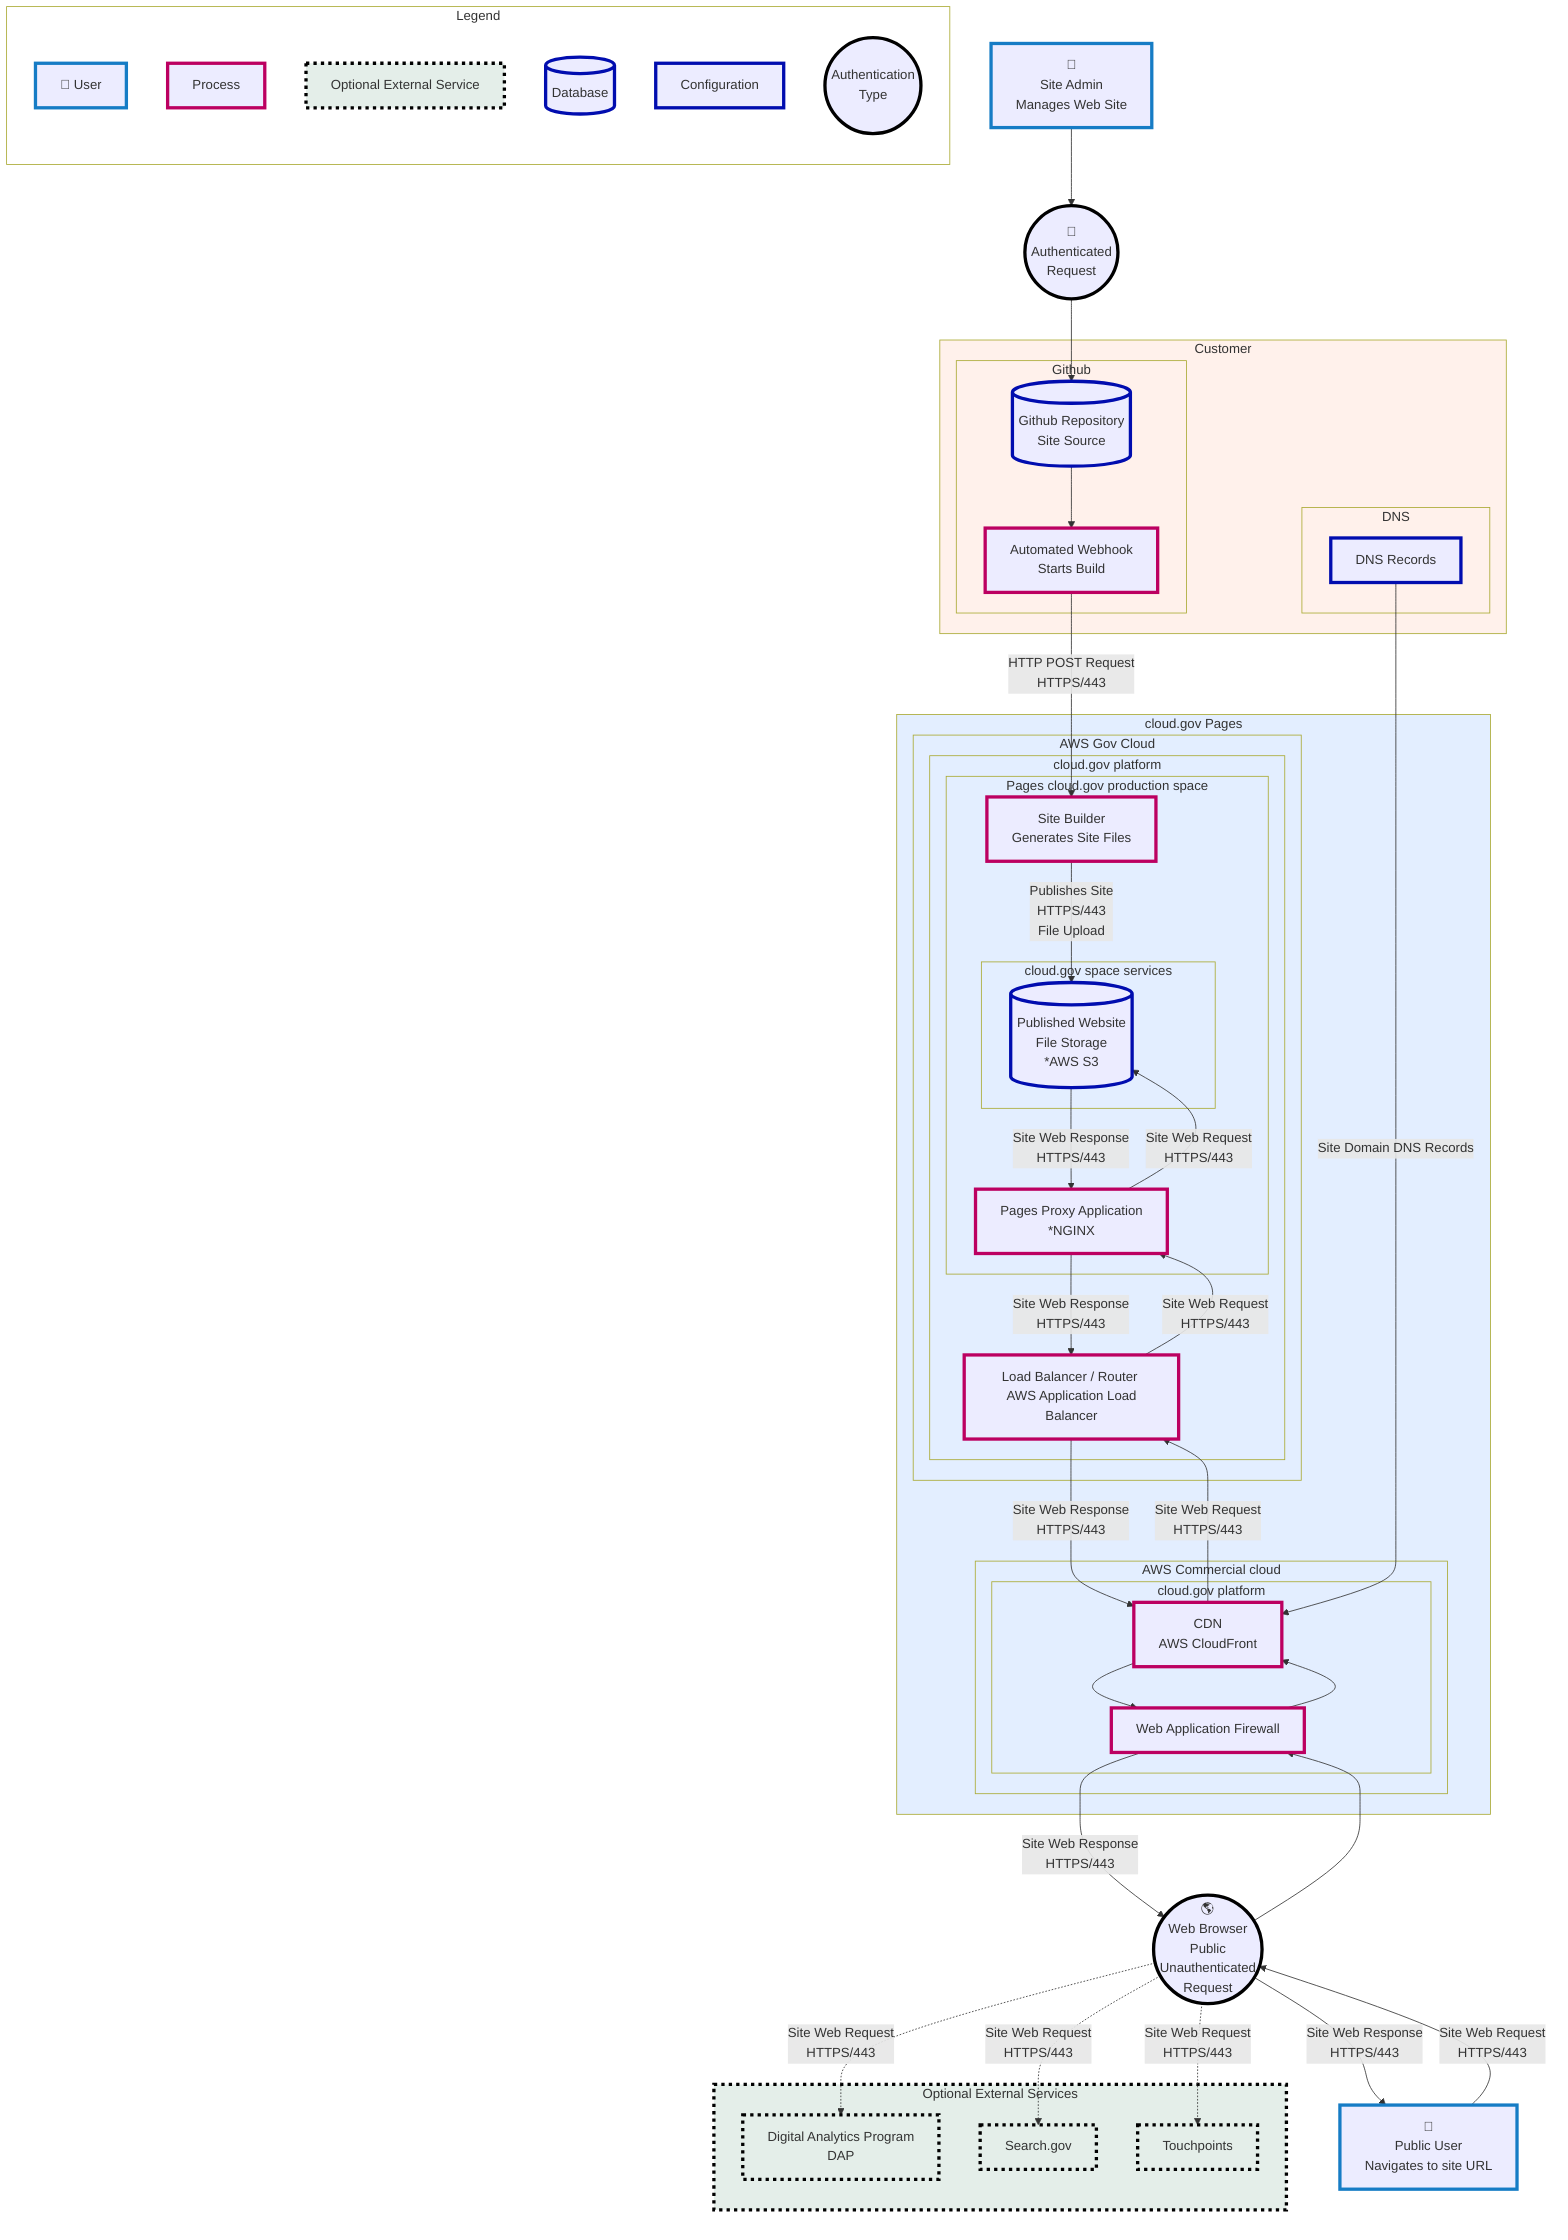 flowchart TB
  %% Styles
  classDef userStyle stroke:#167CC5,stroke-width:4px
  classDef processStyle stroke:#bc0061,stroke-width:4px
  classDef externalStyle fill:#e4eee9,stroke:#000,stroke-width:4px,stroke-dasharray: 4 5
  classDef decisionStyle stroke:#ea8d02,stroke-width:4px
  classDef dbStyle stroke:#010daf,stroke-width:4px
  classDef authStyle stroke:#000000,stroke-width:4px

  %% Style Subgrapohs
  classDef customerGraphStyle fill:#FFF1EB
  classDef cgGraphStyle fill:#E3EEFF
  classDef blank fill:#fff;

  %% Component Defintions

  %% Users
  admin["👤  <br/> Site Admin <br/> Manages Web Site"]:::userStyle
  user["👤  <br/> Public User <br/> Navigates to site URL"]:::userStyle

  %% Processors
  aws_cdn[CDN <br/> AWS CloudFront]:::processStyle
  aws_load_balancer[Load Balancer / Router <br/> AWS Application Load Balancer]:::processStyle
  pages_proxy[Pages Proxy Application <br/> *NGINX]:::processStyle
  pages_builder[Site Builder <br/> Generates Site Files]:::processStyle
  waf[Web Application Firewall]:::processStyle

  %% Databases
  s3[(Published Website <br/> File Storage <br/> *AWS S3)]:::dbStyle

  %% Customers Components
  dns_config[DNS Records]:::dbStyle
  github[(Github Repository <br/> Site Source)]:::dbStyle
  auth(("🔐 <br/> Authenticated <br/> Request")):::authStyle
  public_auth(("🌎 <br/> Web Browser <br/> Public <br/> Unauthenticated <br/> Request")):::authStyle
  webhook[Automated Webhook<br/>Starts Build]:::processStyle

  %% External Services
  search[Search.gov]:::externalStyle
  dap[Digital Analytics Program <br/> DAP]:::externalStyle
  touchpoints[Touchpoints]:::externalStyle

  %% Public Flow
  public_auth -.  Site Web Request <br /> HTTPS/443 .-> dap
  public_auth -.  Site Web Request <br /> HTTPS/443 .-> search
  public_auth -.  Site Web Request <br /> HTTPS/443 .-> touchpoints
  user --  Site Web Request <br /> HTTPS/443 --> public_auth --> waf --> aws_cdn
  waf -- Site Web Response <br /> HTTPS/443 --> public_auth --  Site Web Response <br /> HTTPS/443  --> user
  aws_cdn --> waf
  aws_cdn -- Site Web Request <br /> HTTPS/443 --> aws_load_balancer
  aws_load_balancer -- Site Web Response <br /> HTTPS/443 --> aws_cdn
  aws_load_balancer -- Site Web Request <br /> HTTPS/443 --> pages_proxy
  pages_proxy -- Site Web Response <br /> HTTPS/443 --> aws_load_balancer

  pages_proxy -- Site Web Request <br /> HTTPS/443  --> s3
  s3 -- Site Web Response <br /> HTTPS/443  --> pages_proxy

  %% Customer Flow

  admin --> auth --> github
  github --> webhook -- HTTP POST Request <br /> HTTPS/443 --> pages_builder
  dns_config -- Site Domain DNS Records --> aws_cdn
  pages_builder -- Publishes Site <br/> HTTPS/443 <br/> File Upload --> s3

  %% Layout
  subgraph Customer
    subgraph DNS
      dns_config
    end
    subgraph Github
      github
      webhook
    end
  end

  subgraph Pages[cloud.gov Pages]
    subgraph aws_gov_cloud[AWS Gov Cloud]
      subgraph cg_platform[cloud.gov platform]
        aws_load_balancer
        subgraph cg_pages_space[Pages cloud.gov production space]
          pages_proxy
          pages_builder
          subgraph cg_pages_services[cloud.gov space services]
            s3
          end
        end
      end
    end

    subgraph aws_com[AWS Commercial cloud]
      subgraph cg_platform_2[cloud.gov platform]
        waf
        aws_cdn
      end
    end
  end

  subgraph Legend
    direction BT
    legend_user["👤 User"]:::userStyle
    legend_process[Process]:::processStyle
    legend_external[Optional External Service]:::externalStyle
    legend_db[(Database)]:::dbStyle
    legend_config[Configuration]:::dbStyle
    legend_connect((Authentication <br> Type)):::authStyle
  end

  subgraph external[Optional External Services]
    dap
    search
    touchpoints
  end

  class Customer customerGraphStyle
  class DNS customerGraphStyle
  class Github customerGraphStyle
  class Legend blank
  class external externalStyle

  class Pages cgGraphStyle
  class aws_com cgGraphStyle
  class aws_gov_cloud cgGraphStyle
  class cg_platform cgGraphStyle
  class cg_platform_2 cgGraphStyle
  class cg_pages_space cgGraphStyle
  class cg_pages_services cgGraphStyle